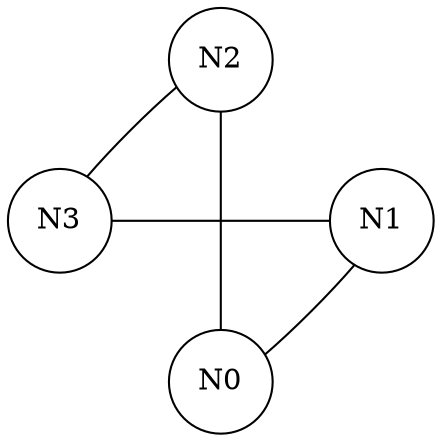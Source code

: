 digraph G
{
	layout="circo";
	node [shape = circle];
	N0 -> N1 [arrowhead=none][style=invis]
	N1 -> N2 [arrowhead=none][style=invis]
	N2 -> N3 [arrowhead=none][style=invis]
	N3 -> N0 [arrowhead=none][style=invis]
	N1 -> N0 [arrowhead=none]
	N2 -> N0 [arrowhead=none]
	N3 -> N1 [arrowhead=none]
	N3 -> N2 [arrowhead=none]
}
